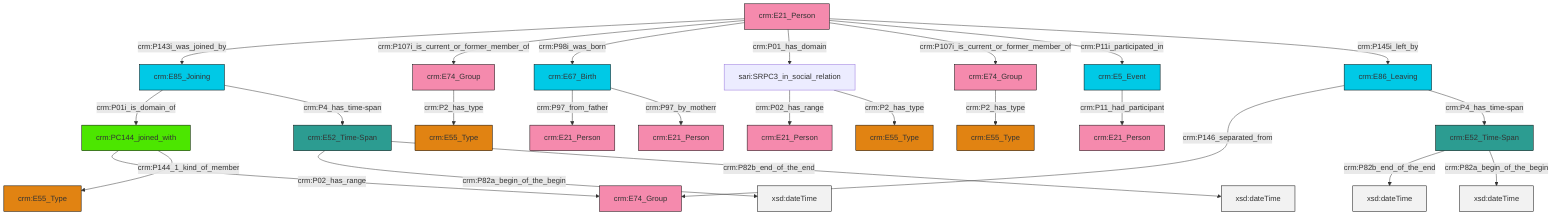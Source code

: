 graph TD
classDef Literal fill:#f2f2f2,stroke:#000000;
classDef CRM_Entity fill:#FFFFFF,stroke:#000000;
classDef Temporal_Entity fill:#00C9E6, stroke:#000000;
classDef Type fill:#E18312, stroke:#000000;
classDef Time-Span fill:#2C9C91, stroke:#000000;
classDef Appellation fill:#FFEB7F, stroke:#000000;
classDef Place fill:#008836, stroke:#000000;
classDef Persistent_Item fill:#B266B2, stroke:#000000;
classDef Conceptual_Object fill:#FFD700, stroke:#000000;
classDef Physical_Thing fill:#D2B48C, stroke:#000000;
classDef Actor fill:#f58aad, stroke:#000000;
classDef PC_Classes fill:#4ce600, stroke:#000000;
classDef Multi fill:#cccccc,stroke:#000000;

0["crm:E86_Leaving"]:::Temporal_Entity -->|crm:P146_separated_from| 1["crm:E74_Group"]:::Actor
2["sari:SRPC3_in_social_relation"]:::Default -->|crm:P02_has_range| 3["crm:E21_Person"]:::Actor
6["crm:E21_Person"]:::Actor -->|crm:P143i_was_joined_by| 7["crm:E85_Joining"]:::Temporal_Entity
8["crm:E74_Group"]:::Actor -->|crm:P2_has_type| 9["crm:E55_Type"]:::Type
6["crm:E21_Person"]:::Actor -->|crm:P107i_is_current_or_former_member_of| 8["crm:E74_Group"]:::Actor
6["crm:E21_Person"]:::Actor -->|crm:P98i_was_born| 16["crm:E67_Birth"]:::Temporal_Entity
17["crm:E74_Group"]:::Actor -->|crm:P2_has_type| 14["crm:E55_Type"]:::Type
7["crm:E85_Joining"]:::Temporal_Entity -->|crm:P01i_is_domain_of| 18["crm:PC144_joined_with"]:::PC_Classes
18["crm:PC144_joined_with"]:::PC_Classes -->|crm:P02_has_range| 1["crm:E74_Group"]:::Actor
16["crm:E67_Birth"]:::Temporal_Entity -->|crm:P97_from_father| 22["crm:E21_Person"]:::Actor
6["crm:E21_Person"]:::Actor -->|crm:P01_has_domain| 2["sari:SRPC3_in_social_relation"]:::Default
6["crm:E21_Person"]:::Actor -->|crm:P107i_is_current_or_former_member_of| 17["crm:E74_Group"]:::Actor
16["crm:E67_Birth"]:::Temporal_Entity -->|crm:P97_by_motherr| 20["crm:E21_Person"]:::Actor
24["crm:E52_Time-Span"]:::Time-Span -->|crm:P82a_begin_of_the_begin| 26[xsd:dateTime]:::Literal
4["crm:E52_Time-Span"]:::Time-Span -->|crm:P82b_end_of_the_end| 30[xsd:dateTime]:::Literal
18["crm:PC144_joined_with"]:::PC_Classes -->|crm:P144_1_kind_of_member| 10["crm:E55_Type"]:::Type
12["crm:E5_Event"]:::Temporal_Entity -->|crm:P11_had_participant| 31["crm:E21_Person"]:::Actor
24["crm:E52_Time-Span"]:::Time-Span -->|crm:P82b_end_of_the_end| 38[xsd:dateTime]:::Literal
4["crm:E52_Time-Span"]:::Time-Span -->|crm:P82a_begin_of_the_begin| 39[xsd:dateTime]:::Literal
2["sari:SRPC3_in_social_relation"]:::Default -->|crm:P2_has_type| 33["crm:E55_Type"]:::Type
0["crm:E86_Leaving"]:::Temporal_Entity -->|crm:P4_has_time-span| 4["crm:E52_Time-Span"]:::Time-Span
6["crm:E21_Person"]:::Actor -->|crm:P11i_participated_in| 12["crm:E5_Event"]:::Temporal_Entity
6["crm:E21_Person"]:::Actor -->|crm:P145i_left_by| 0["crm:E86_Leaving"]:::Temporal_Entity
7["crm:E85_Joining"]:::Temporal_Entity -->|crm:P4_has_time-span| 24["crm:E52_Time-Span"]:::Time-Span